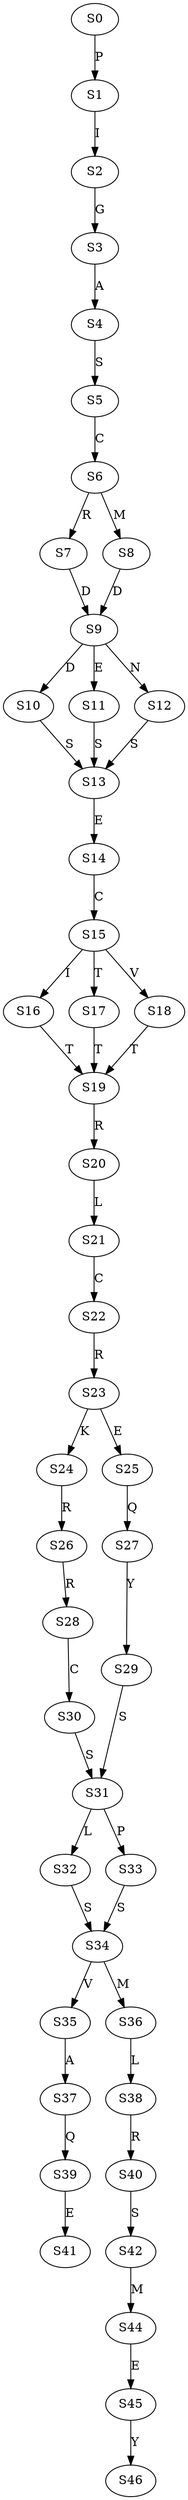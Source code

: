 strict digraph  {
	S0 -> S1 [ label = P ];
	S1 -> S2 [ label = I ];
	S2 -> S3 [ label = G ];
	S3 -> S4 [ label = A ];
	S4 -> S5 [ label = S ];
	S5 -> S6 [ label = C ];
	S6 -> S7 [ label = R ];
	S6 -> S8 [ label = M ];
	S7 -> S9 [ label = D ];
	S8 -> S9 [ label = D ];
	S9 -> S10 [ label = D ];
	S9 -> S11 [ label = E ];
	S9 -> S12 [ label = N ];
	S10 -> S13 [ label = S ];
	S11 -> S13 [ label = S ];
	S12 -> S13 [ label = S ];
	S13 -> S14 [ label = E ];
	S14 -> S15 [ label = C ];
	S15 -> S16 [ label = I ];
	S15 -> S17 [ label = T ];
	S15 -> S18 [ label = V ];
	S16 -> S19 [ label = T ];
	S17 -> S19 [ label = T ];
	S18 -> S19 [ label = T ];
	S19 -> S20 [ label = R ];
	S20 -> S21 [ label = L ];
	S21 -> S22 [ label = C ];
	S22 -> S23 [ label = R ];
	S23 -> S24 [ label = K ];
	S23 -> S25 [ label = E ];
	S24 -> S26 [ label = R ];
	S25 -> S27 [ label = Q ];
	S26 -> S28 [ label = R ];
	S27 -> S29 [ label = Y ];
	S28 -> S30 [ label = C ];
	S29 -> S31 [ label = S ];
	S30 -> S31 [ label = S ];
	S31 -> S32 [ label = L ];
	S31 -> S33 [ label = P ];
	S32 -> S34 [ label = S ];
	S33 -> S34 [ label = S ];
	S34 -> S35 [ label = V ];
	S34 -> S36 [ label = M ];
	S35 -> S37 [ label = A ];
	S36 -> S38 [ label = L ];
	S37 -> S39 [ label = Q ];
	S38 -> S40 [ label = R ];
	S39 -> S41 [ label = E ];
	S40 -> S42 [ label = S ];
	S42 -> S44 [ label = M ];
	S44 -> S45 [ label = E ];
	S45 -> S46 [ label = Y ];
}
